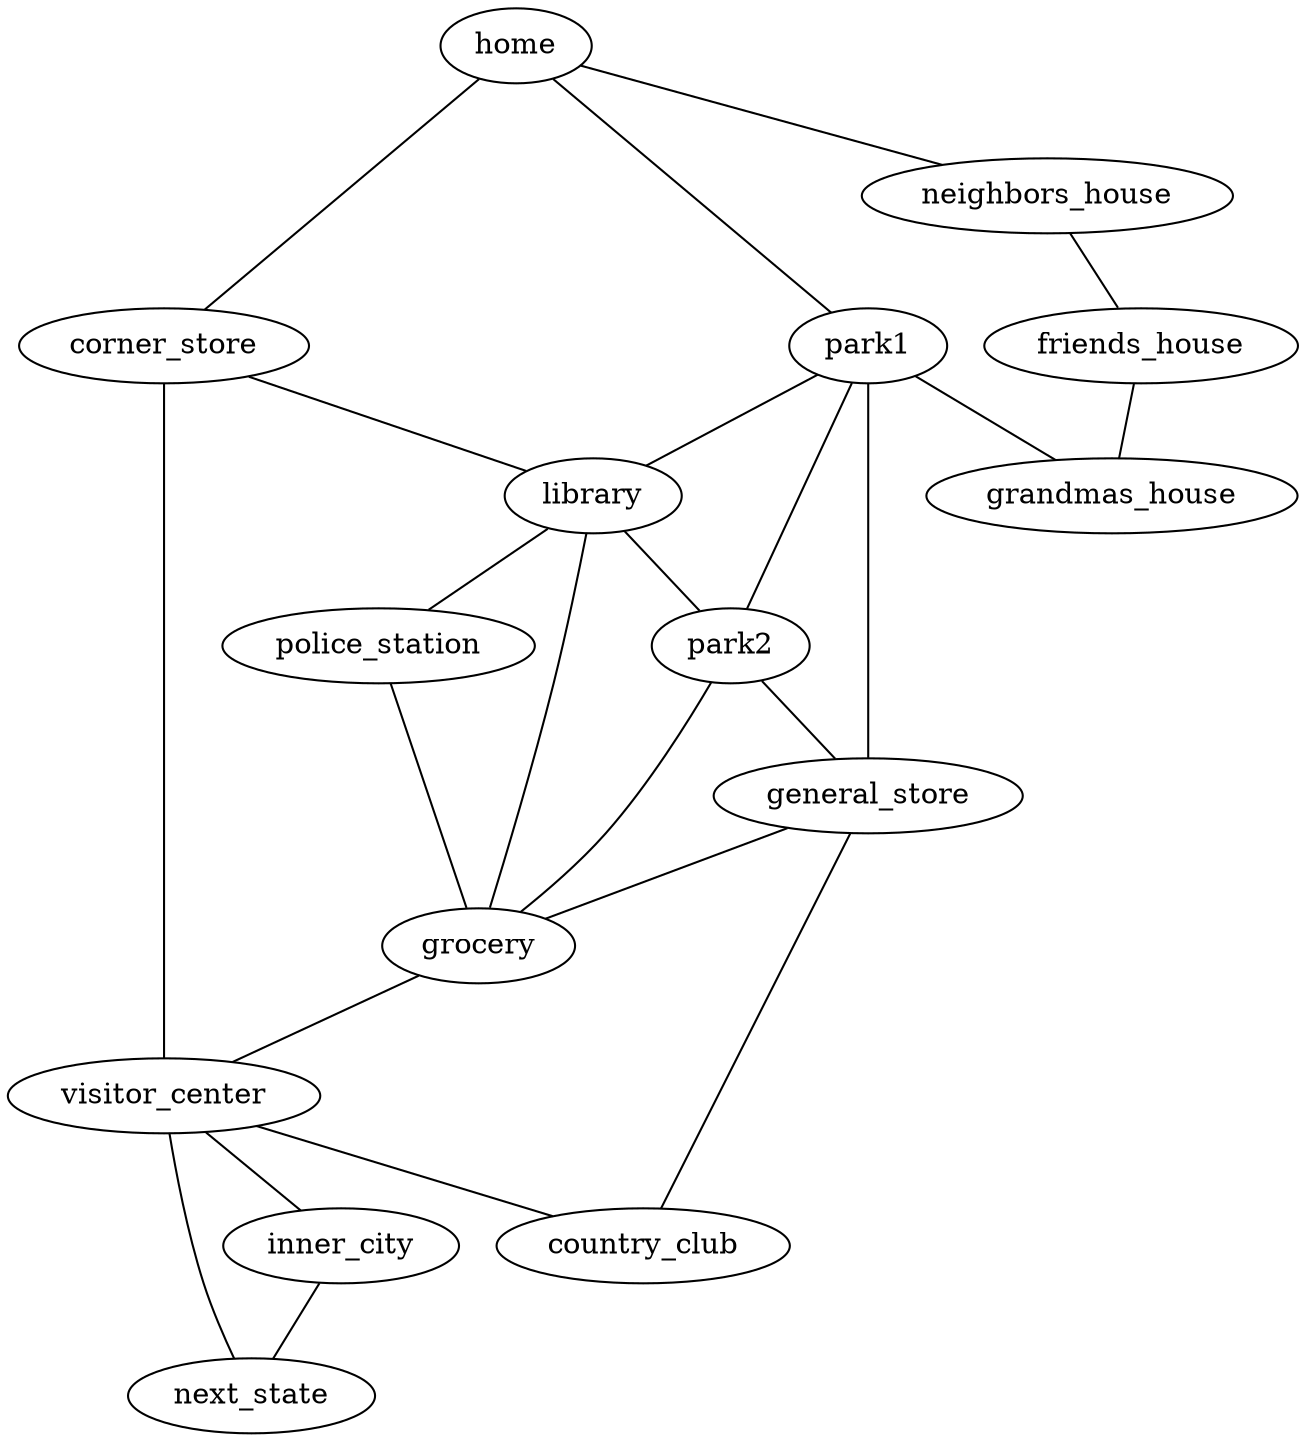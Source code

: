 graph townGraph {
    home -- park1 [weight=1]
    home -- neighbors_house [weight=1]
    home -- corner_store [weight=2]

    park1 -- library [weight=3]
    park1 -- park2 [weight=2]
    park1 -- general_store [weight=7]
    park1 -- grandmas_house [weight=5]

    neighbors_house -- friends_house [weight=1]
    friends_house -- grandmas_house [weight=3]

    corner_store -- visitor_center [weight=10]
    corner_store -- library [weight=3]

    library -- police_station [weight=4]
    library -- grocery [weight=3]
    library -- park2 [weight=2]

    park2 -- grocery [weight=2]
    park2 -- general_store [weight=2]

    general_store -- grocery [weight=1]
    general_store -- country_club [weight=5]

    visitor_center -- inner_city [weight=30]
    visitor_center -- next_state [weight=120]
    visitor_center -- country_club [weight=8]

    inner_city -- next_state [weight=120]

    police_station -- grocery [weight=2]

    grocery -- visitor_center [weight=4]

}